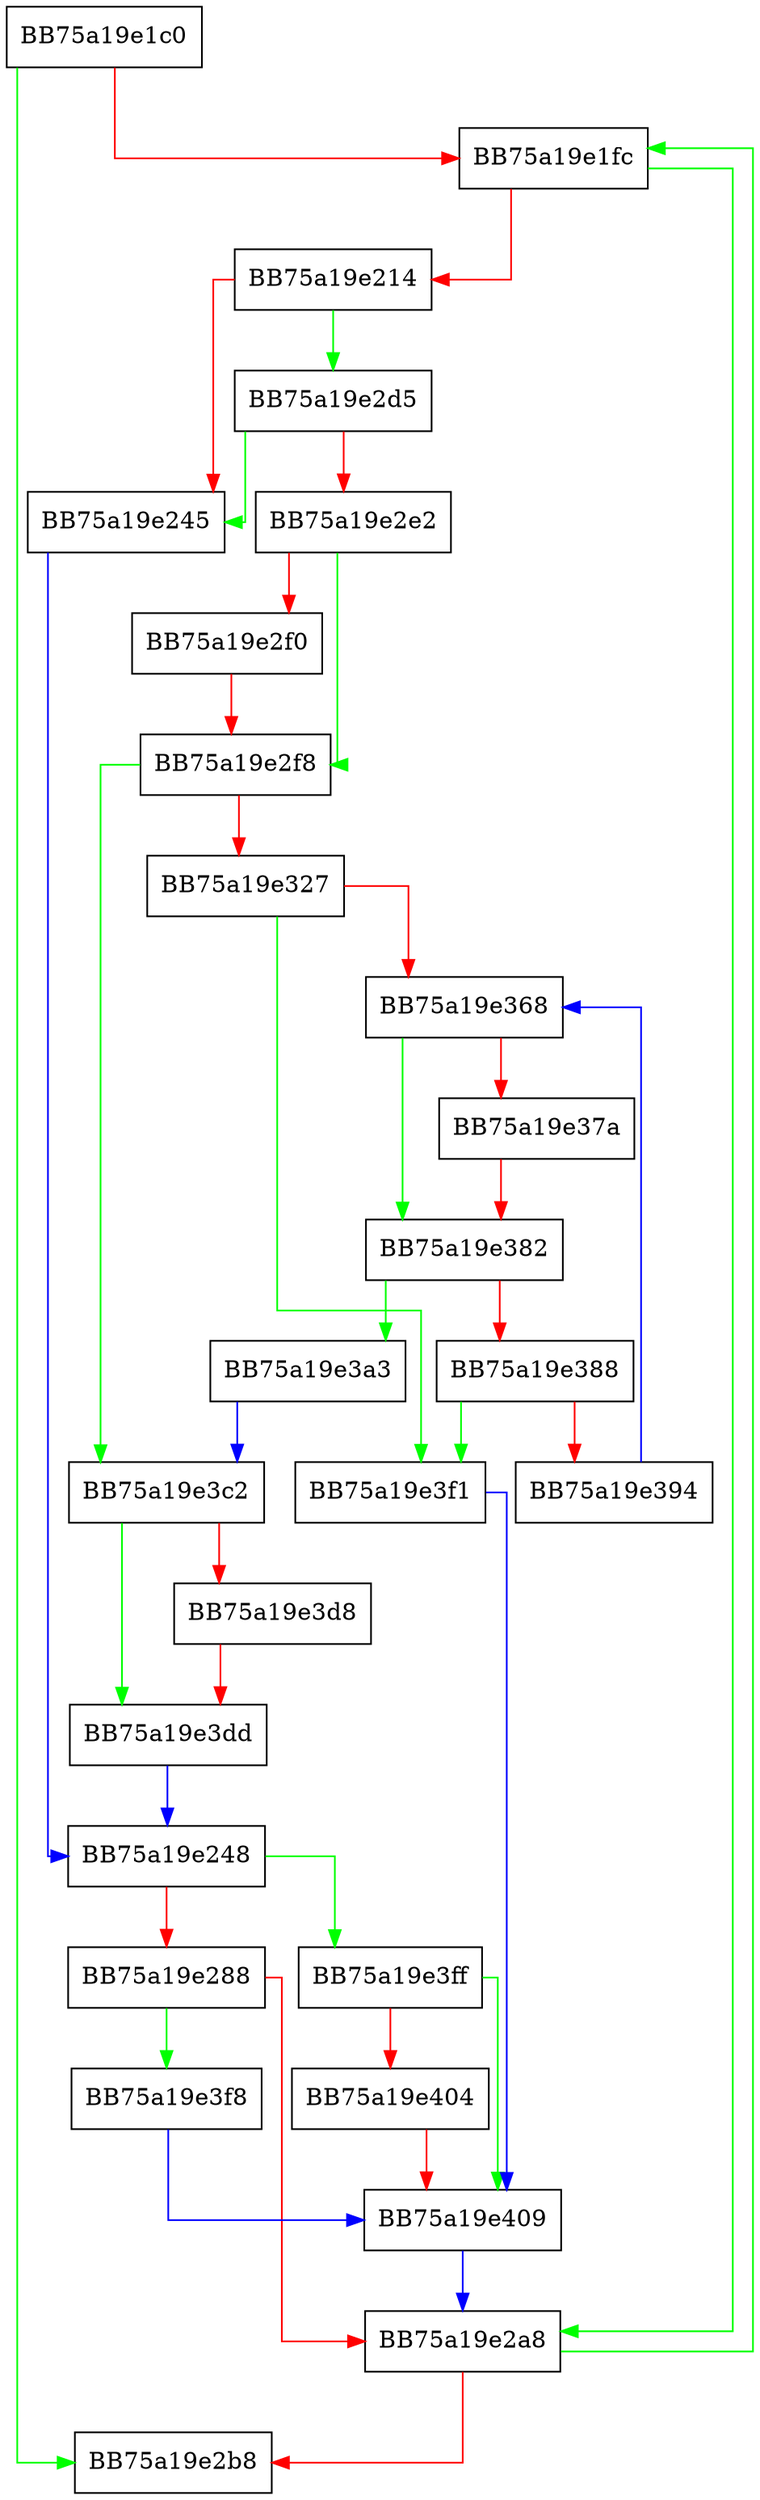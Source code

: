 digraph update_cursors_post_resize {
  node [shape="box"];
  graph [splines=ortho];
  BB75a19e1c0 -> BB75a19e2b8 [color="green"];
  BB75a19e1c0 -> BB75a19e1fc [color="red"];
  BB75a19e1fc -> BB75a19e2a8 [color="green"];
  BB75a19e1fc -> BB75a19e214 [color="red"];
  BB75a19e214 -> BB75a19e2d5 [color="green"];
  BB75a19e214 -> BB75a19e245 [color="red"];
  BB75a19e245 -> BB75a19e248 [color="blue"];
  BB75a19e248 -> BB75a19e3ff [color="green"];
  BB75a19e248 -> BB75a19e288 [color="red"];
  BB75a19e288 -> BB75a19e3f8 [color="green"];
  BB75a19e288 -> BB75a19e2a8 [color="red"];
  BB75a19e2a8 -> BB75a19e1fc [color="green"];
  BB75a19e2a8 -> BB75a19e2b8 [color="red"];
  BB75a19e2d5 -> BB75a19e245 [color="green"];
  BB75a19e2d5 -> BB75a19e2e2 [color="red"];
  BB75a19e2e2 -> BB75a19e2f8 [color="green"];
  BB75a19e2e2 -> BB75a19e2f0 [color="red"];
  BB75a19e2f0 -> BB75a19e2f8 [color="red"];
  BB75a19e2f8 -> BB75a19e3c2 [color="green"];
  BB75a19e2f8 -> BB75a19e327 [color="red"];
  BB75a19e327 -> BB75a19e3f1 [color="green"];
  BB75a19e327 -> BB75a19e368 [color="red"];
  BB75a19e368 -> BB75a19e382 [color="green"];
  BB75a19e368 -> BB75a19e37a [color="red"];
  BB75a19e37a -> BB75a19e382 [color="red"];
  BB75a19e382 -> BB75a19e3a3 [color="green"];
  BB75a19e382 -> BB75a19e388 [color="red"];
  BB75a19e388 -> BB75a19e3f1 [color="green"];
  BB75a19e388 -> BB75a19e394 [color="red"];
  BB75a19e394 -> BB75a19e368 [color="blue"];
  BB75a19e3a3 -> BB75a19e3c2 [color="blue"];
  BB75a19e3c2 -> BB75a19e3dd [color="green"];
  BB75a19e3c2 -> BB75a19e3d8 [color="red"];
  BB75a19e3d8 -> BB75a19e3dd [color="red"];
  BB75a19e3dd -> BB75a19e248 [color="blue"];
  BB75a19e3f1 -> BB75a19e409 [color="blue"];
  BB75a19e3f8 -> BB75a19e409 [color="blue"];
  BB75a19e3ff -> BB75a19e409 [color="green"];
  BB75a19e3ff -> BB75a19e404 [color="red"];
  BB75a19e404 -> BB75a19e409 [color="red"];
  BB75a19e409 -> BB75a19e2a8 [color="blue"];
}